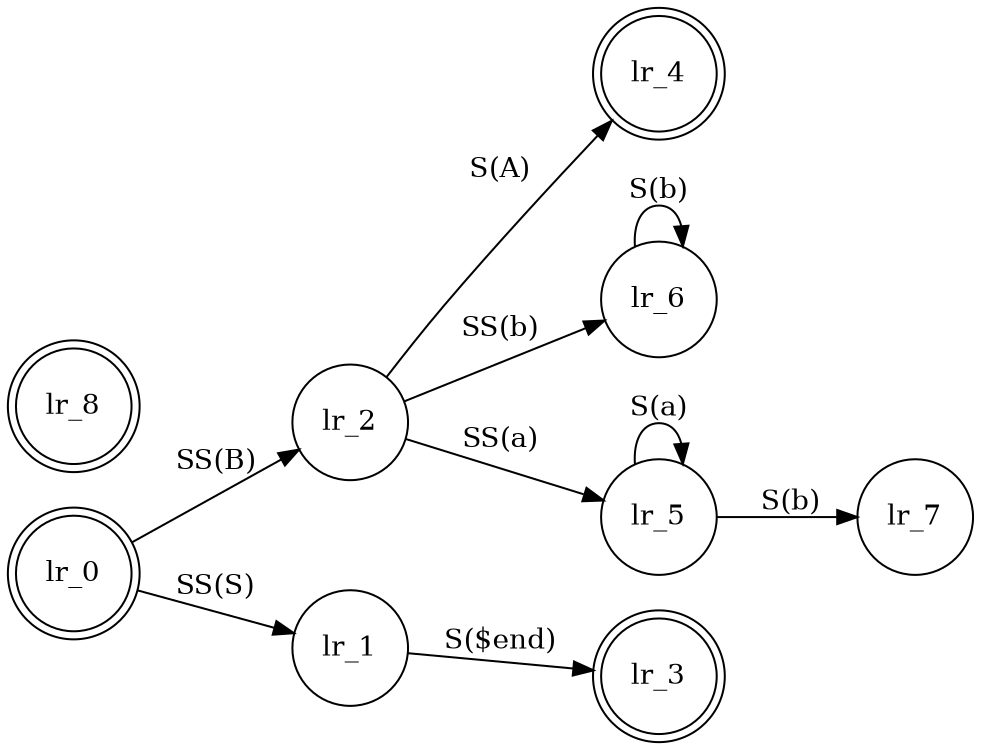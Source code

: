 

digraph {
  rankdir = "LR";
  size = "8,5";
  node [shape = doublecircle];
  lr_0;
  lr_3;
  lr_4;
  lr_8;
  node [shape = circle];
  lr_0 -> lr_2 [label = "SS(B)"];
  lr_0 -> lr_1 [label = "SS(S)"];
  lr_1 -> lr_3 [label = "S($end)"];
  lr_2 -> lr_6 [label = "SS(b)"];
  lr_2 -> lr_5 [label = "SS(a)"];
  lr_2 -> lr_4 [label = "S(A)"];
  lr_5 -> lr_7 [label = "S(b)"];
  lr_5 -> lr_5 [label = "S(a)"];
  lr_6 -> lr_6 [label = "S(b)"];
}